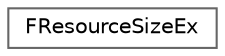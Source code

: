 digraph "Graphical Class Hierarchy"
{
 // INTERACTIVE_SVG=YES
 // LATEX_PDF_SIZE
  bgcolor="transparent";
  edge [fontname=Helvetica,fontsize=10,labelfontname=Helvetica,labelfontsize=10];
  node [fontname=Helvetica,fontsize=10,shape=box,height=0.2,width=0.4];
  rankdir="LR";
  Node0 [id="Node000000",label="FResourceSizeEx",height=0.2,width=0.4,color="grey40", fillcolor="white", style="filled",URL="$da/dcf/structFResourceSizeEx.html",tooltip="Struct used to count up the amount of memory used by a resource."];
}
